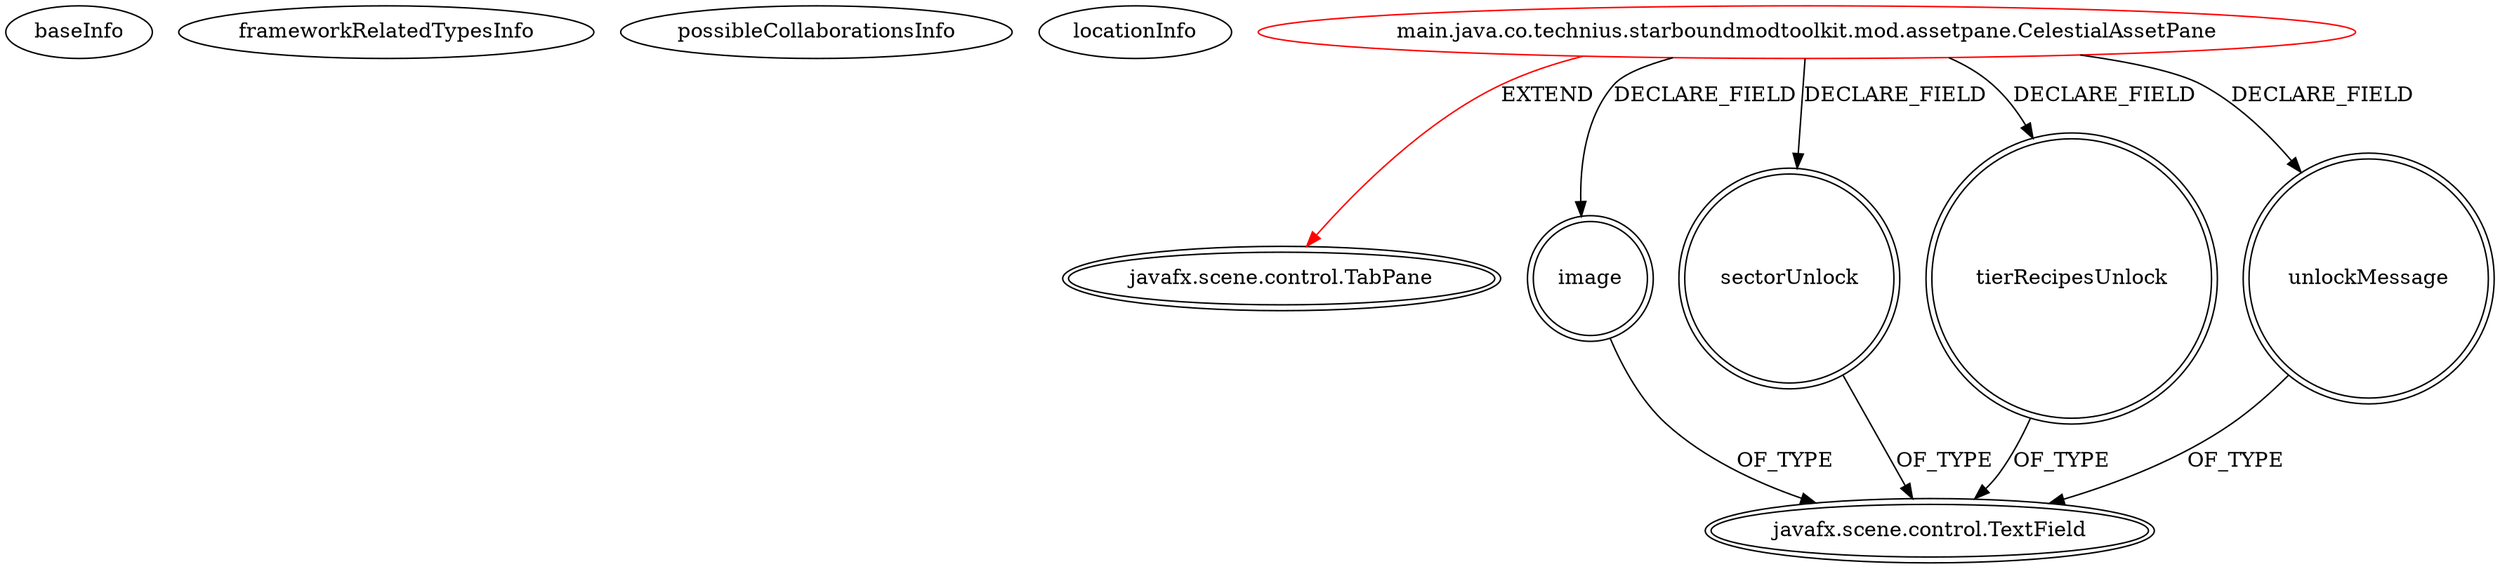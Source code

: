 digraph {
baseInfo[graphId=1427,category="extension_graph",isAnonymous=false,possibleRelation=false]
frameworkRelatedTypesInfo[0="javafx.scene.control.TabPane"]
possibleCollaborationsInfo[]
locationInfo[projectName="Technius-Starbound-Mod-Toolkit",filePath="/Technius-Starbound-Mod-Toolkit/Starbound-Mod-Toolkit-master/src/main/java/co/technius/starboundmodtoolkit/mod/assetpane/CelestialAssetPane.java",contextSignature="CelestialAssetPane",graphId="1427"]
0[label="main.java.co.technius.starboundmodtoolkit.mod.assetpane.CelestialAssetPane",vertexType="ROOT_CLIENT_CLASS_DECLARATION",isFrameworkType=false,color=red]
1[label="javafx.scene.control.TabPane",vertexType="FRAMEWORK_CLASS_TYPE",isFrameworkType=true,peripheries=2]
2[label="image",vertexType="FIELD_DECLARATION",isFrameworkType=true,peripheries=2,shape=circle]
3[label="javafx.scene.control.TextField",vertexType="FRAMEWORK_CLASS_TYPE",isFrameworkType=true,peripheries=2]
4[label="sectorUnlock",vertexType="FIELD_DECLARATION",isFrameworkType=true,peripheries=2,shape=circle]
6[label="tierRecipesUnlock",vertexType="FIELD_DECLARATION",isFrameworkType=true,peripheries=2,shape=circle]
8[label="unlockMessage",vertexType="FIELD_DECLARATION",isFrameworkType=true,peripheries=2,shape=circle]
0->1[label="EXTEND",color=red]
0->2[label="DECLARE_FIELD"]
2->3[label="OF_TYPE"]
0->4[label="DECLARE_FIELD"]
4->3[label="OF_TYPE"]
0->6[label="DECLARE_FIELD"]
6->3[label="OF_TYPE"]
0->8[label="DECLARE_FIELD"]
8->3[label="OF_TYPE"]
}
